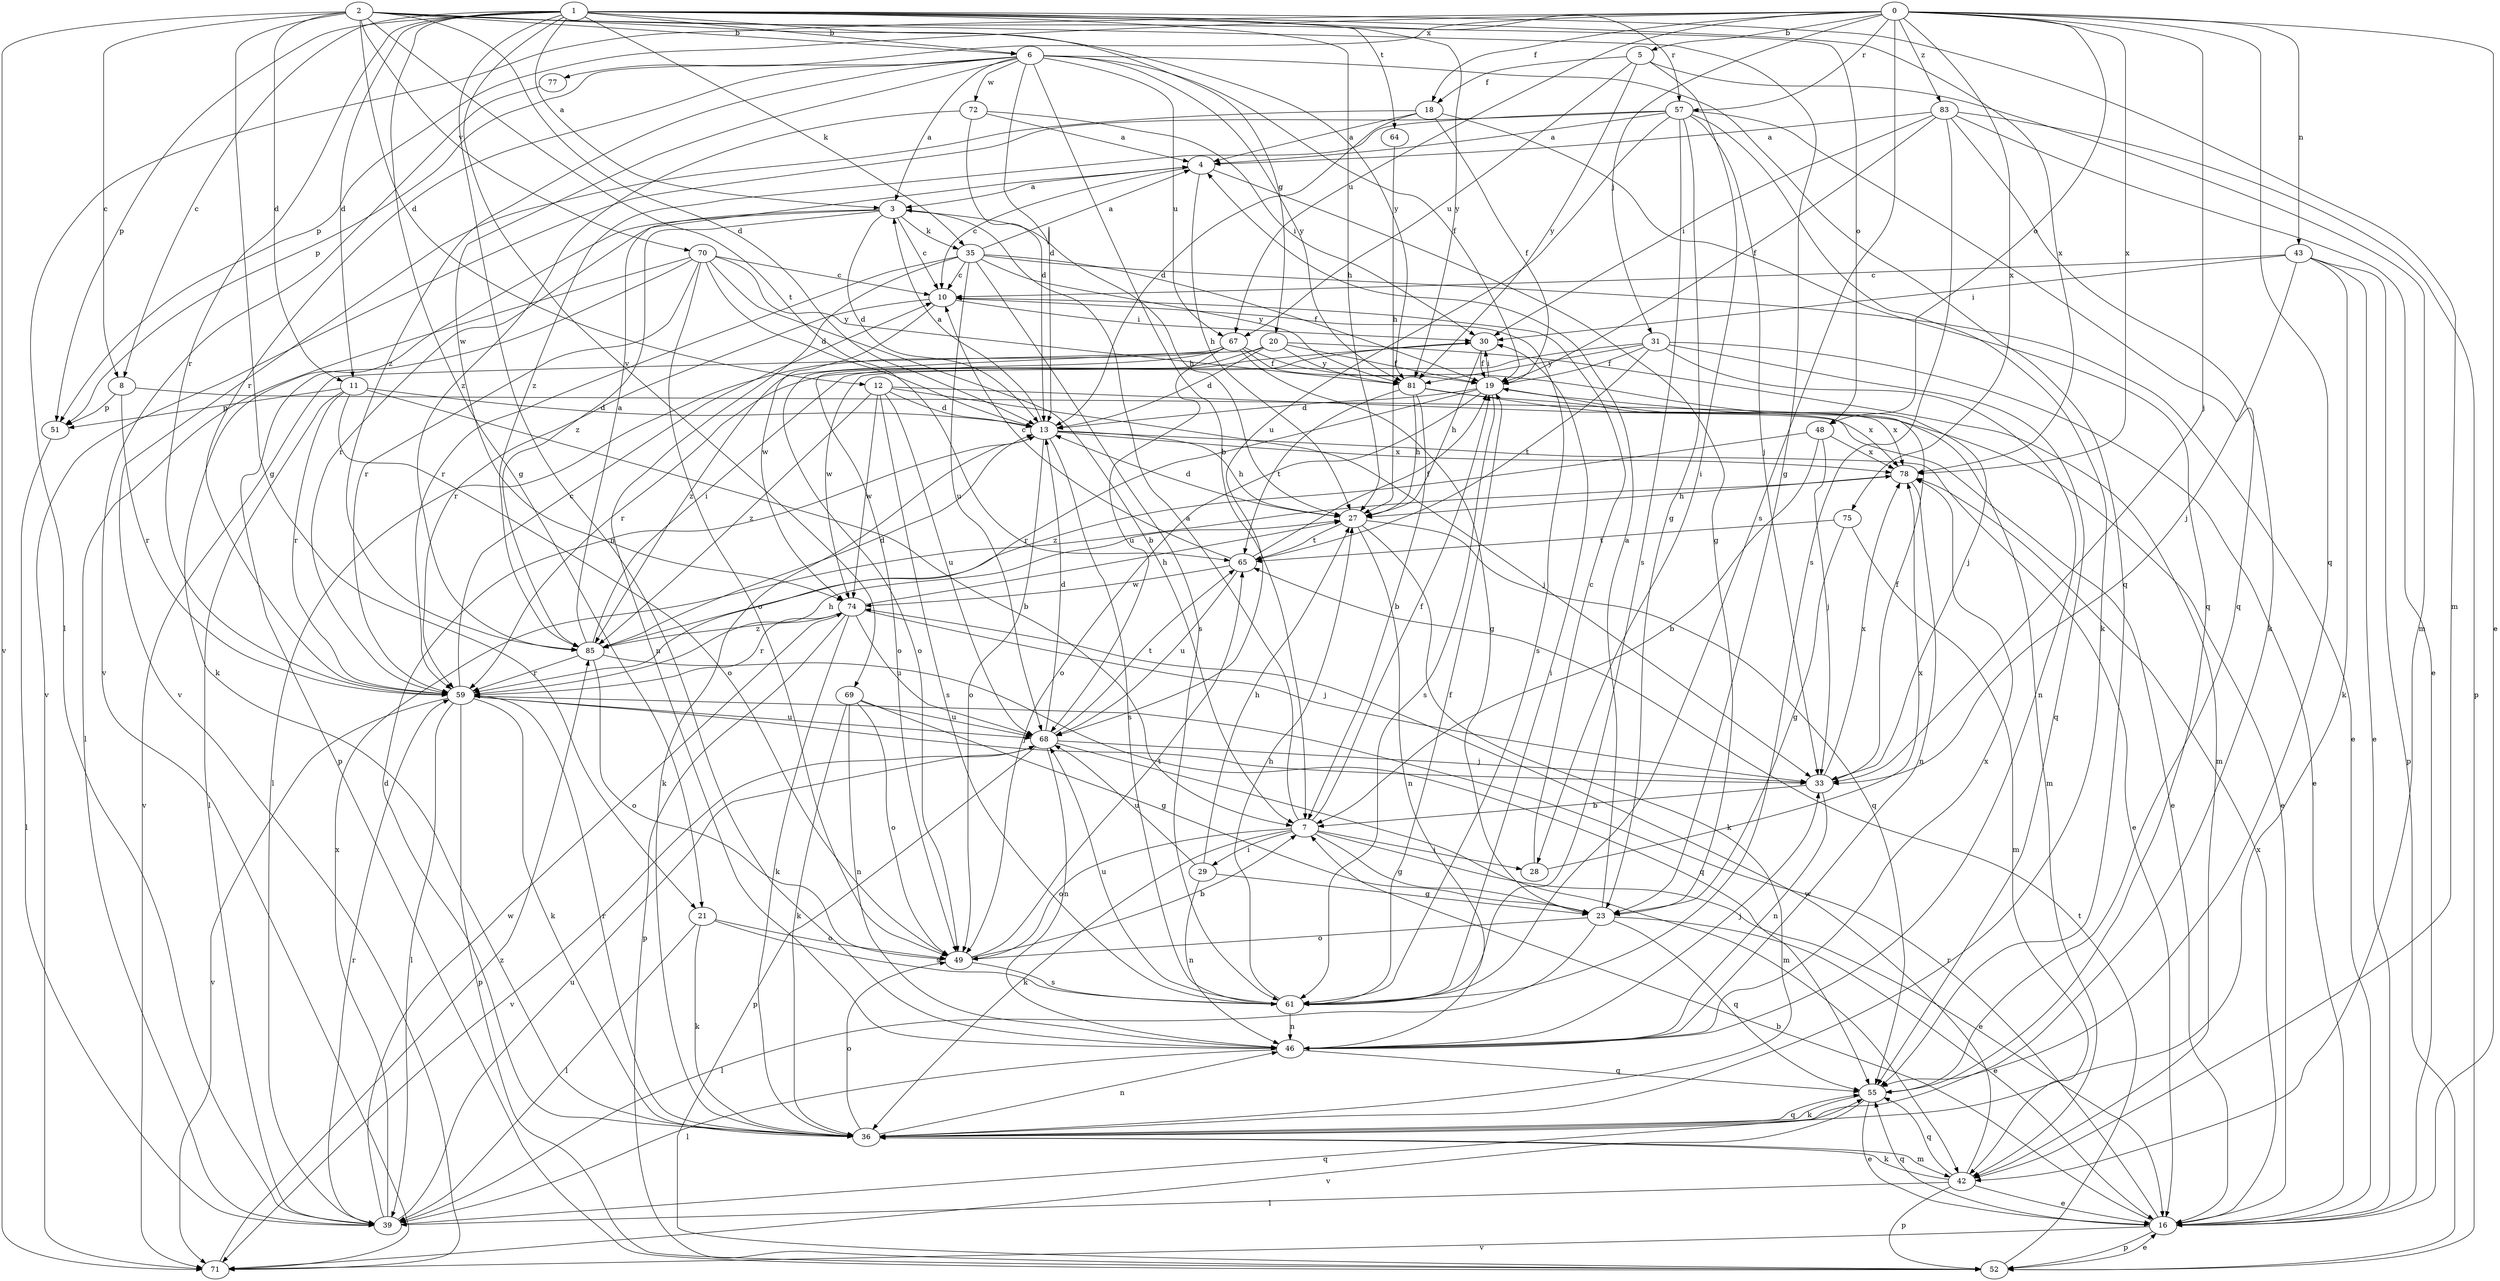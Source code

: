 strict digraph  {
0;
1;
2;
3;
4;
5;
6;
7;
8;
10;
11;
12;
13;
16;
18;
19;
20;
21;
23;
27;
28;
29;
30;
31;
33;
35;
36;
39;
42;
43;
46;
48;
49;
51;
52;
55;
57;
59;
61;
64;
65;
67;
68;
69;
70;
71;
72;
74;
75;
77;
78;
81;
83;
85;
0 -> 5  [label=b];
0 -> 16  [label=e];
0 -> 18  [label=f];
0 -> 31  [label=j];
0 -> 33  [label=j];
0 -> 39  [label=l];
0 -> 43  [label=n];
0 -> 48  [label=o];
0 -> 51  [label=p];
0 -> 55  [label=q];
0 -> 57  [label=r];
0 -> 61  [label=s];
0 -> 67  [label=u];
0 -> 75  [label=x];
0 -> 77  [label=x];
0 -> 78  [label=x];
0 -> 83  [label=z];
1 -> 3  [label=a];
1 -> 6  [label=b];
1 -> 8  [label=c];
1 -> 11  [label=d];
1 -> 20  [label=g];
1 -> 21  [label=g];
1 -> 27  [label=h];
1 -> 35  [label=k];
1 -> 42  [label=m];
1 -> 46  [label=n];
1 -> 51  [label=p];
1 -> 57  [label=r];
1 -> 59  [label=r];
1 -> 64  [label=t];
1 -> 69  [label=v];
1 -> 78  [label=x];
1 -> 81  [label=y];
2 -> 6  [label=b];
2 -> 8  [label=c];
2 -> 11  [label=d];
2 -> 12  [label=d];
2 -> 13  [label=d];
2 -> 21  [label=g];
2 -> 23  [label=g];
2 -> 48  [label=o];
2 -> 65  [label=t];
2 -> 70  [label=v];
2 -> 71  [label=v];
2 -> 81  [label=y];
3 -> 10  [label=c];
3 -> 13  [label=d];
3 -> 27  [label=h];
3 -> 35  [label=k];
3 -> 36  [label=k];
3 -> 59  [label=r];
3 -> 85  [label=z];
4 -> 3  [label=a];
4 -> 10  [label=c];
4 -> 23  [label=g];
4 -> 27  [label=h];
5 -> 18  [label=f];
5 -> 28  [label=i];
5 -> 42  [label=m];
5 -> 67  [label=u];
5 -> 81  [label=y];
6 -> 3  [label=a];
6 -> 7  [label=b];
6 -> 13  [label=d];
6 -> 19  [label=f];
6 -> 51  [label=p];
6 -> 55  [label=q];
6 -> 59  [label=r];
6 -> 67  [label=u];
6 -> 72  [label=w];
6 -> 74  [label=w];
6 -> 81  [label=y];
6 -> 85  [label=z];
7 -> 3  [label=a];
7 -> 16  [label=e];
7 -> 19  [label=f];
7 -> 23  [label=g];
7 -> 28  [label=i];
7 -> 29  [label=i];
7 -> 36  [label=k];
7 -> 49  [label=o];
8 -> 16  [label=e];
8 -> 51  [label=p];
8 -> 59  [label=r];
10 -> 30  [label=i];
10 -> 59  [label=r];
10 -> 61  [label=s];
10 -> 74  [label=w];
11 -> 7  [label=b];
11 -> 13  [label=d];
11 -> 39  [label=l];
11 -> 49  [label=o];
11 -> 51  [label=p];
11 -> 59  [label=r];
12 -> 13  [label=d];
12 -> 16  [label=e];
12 -> 33  [label=j];
12 -> 61  [label=s];
12 -> 68  [label=u];
12 -> 74  [label=w];
12 -> 85  [label=z];
13 -> 3  [label=a];
13 -> 16  [label=e];
13 -> 27  [label=h];
13 -> 36  [label=k];
13 -> 49  [label=o];
13 -> 61  [label=s];
13 -> 78  [label=x];
16 -> 7  [label=b];
16 -> 52  [label=p];
16 -> 55  [label=q];
16 -> 59  [label=r];
16 -> 71  [label=v];
16 -> 78  [label=x];
18 -> 4  [label=a];
18 -> 13  [label=d];
18 -> 19  [label=f];
18 -> 55  [label=q];
18 -> 71  [label=v];
19 -> 13  [label=d];
19 -> 30  [label=i];
19 -> 49  [label=o];
19 -> 59  [label=r];
19 -> 61  [label=s];
19 -> 78  [label=x];
20 -> 13  [label=d];
20 -> 19  [label=f];
20 -> 42  [label=m];
20 -> 49  [label=o];
20 -> 71  [label=v];
20 -> 81  [label=y];
21 -> 36  [label=k];
21 -> 39  [label=l];
21 -> 49  [label=o];
21 -> 61  [label=s];
23 -> 4  [label=a];
23 -> 16  [label=e];
23 -> 39  [label=l];
23 -> 49  [label=o];
23 -> 55  [label=q];
27 -> 13  [label=d];
27 -> 36  [label=k];
27 -> 46  [label=n];
27 -> 55  [label=q];
27 -> 65  [label=t];
28 -> 10  [label=c];
28 -> 78  [label=x];
29 -> 23  [label=g];
29 -> 27  [label=h];
29 -> 46  [label=n];
29 -> 68  [label=u];
30 -> 19  [label=f];
30 -> 27  [label=h];
30 -> 59  [label=r];
31 -> 16  [label=e];
31 -> 19  [label=f];
31 -> 46  [label=n];
31 -> 55  [label=q];
31 -> 65  [label=t];
31 -> 74  [label=w];
31 -> 81  [label=y];
33 -> 7  [label=b];
33 -> 19  [label=f];
33 -> 46  [label=n];
33 -> 78  [label=x];
35 -> 4  [label=a];
35 -> 10  [label=c];
35 -> 16  [label=e];
35 -> 19  [label=f];
35 -> 46  [label=n];
35 -> 59  [label=r];
35 -> 61  [label=s];
35 -> 68  [label=u];
35 -> 81  [label=y];
36 -> 13  [label=d];
36 -> 42  [label=m];
36 -> 46  [label=n];
36 -> 49  [label=o];
36 -> 55  [label=q];
36 -> 59  [label=r];
39 -> 55  [label=q];
39 -> 59  [label=r];
39 -> 68  [label=u];
39 -> 74  [label=w];
39 -> 78  [label=x];
42 -> 16  [label=e];
42 -> 36  [label=k];
42 -> 39  [label=l];
42 -> 52  [label=p];
42 -> 55  [label=q];
42 -> 74  [label=w];
43 -> 10  [label=c];
43 -> 16  [label=e];
43 -> 30  [label=i];
43 -> 33  [label=j];
43 -> 36  [label=k];
43 -> 52  [label=p];
46 -> 33  [label=j];
46 -> 39  [label=l];
46 -> 55  [label=q];
46 -> 78  [label=x];
48 -> 7  [label=b];
48 -> 33  [label=j];
48 -> 78  [label=x];
48 -> 85  [label=z];
49 -> 7  [label=b];
49 -> 61  [label=s];
49 -> 65  [label=t];
51 -> 39  [label=l];
52 -> 16  [label=e];
52 -> 65  [label=t];
55 -> 16  [label=e];
55 -> 36  [label=k];
55 -> 71  [label=v];
57 -> 4  [label=a];
57 -> 23  [label=g];
57 -> 33  [label=j];
57 -> 36  [label=k];
57 -> 55  [label=q];
57 -> 61  [label=s];
57 -> 68  [label=u];
57 -> 71  [label=v];
57 -> 85  [label=z];
59 -> 10  [label=c];
59 -> 27  [label=h];
59 -> 33  [label=j];
59 -> 36  [label=k];
59 -> 39  [label=l];
59 -> 52  [label=p];
59 -> 68  [label=u];
59 -> 71  [label=v];
61 -> 19  [label=f];
61 -> 27  [label=h];
61 -> 30  [label=i];
61 -> 46  [label=n];
61 -> 68  [label=u];
64 -> 27  [label=h];
65 -> 10  [label=c];
65 -> 19  [label=f];
65 -> 68  [label=u];
65 -> 74  [label=w];
67 -> 19  [label=f];
67 -> 23  [label=g];
67 -> 33  [label=j];
67 -> 39  [label=l];
67 -> 49  [label=o];
67 -> 68  [label=u];
67 -> 85  [label=z];
68 -> 13  [label=d];
68 -> 33  [label=j];
68 -> 42  [label=m];
68 -> 46  [label=n];
68 -> 52  [label=p];
68 -> 65  [label=t];
68 -> 71  [label=v];
69 -> 23  [label=g];
69 -> 36  [label=k];
69 -> 46  [label=n];
69 -> 49  [label=o];
69 -> 68  [label=u];
70 -> 7  [label=b];
70 -> 10  [label=c];
70 -> 13  [label=d];
70 -> 39  [label=l];
70 -> 49  [label=o];
70 -> 52  [label=p];
70 -> 59  [label=r];
70 -> 81  [label=y];
71 -> 85  [label=z];
72 -> 4  [label=a];
72 -> 13  [label=d];
72 -> 30  [label=i];
72 -> 85  [label=z];
74 -> 27  [label=h];
74 -> 33  [label=j];
74 -> 36  [label=k];
74 -> 52  [label=p];
74 -> 59  [label=r];
74 -> 68  [label=u];
74 -> 85  [label=z];
75 -> 23  [label=g];
75 -> 42  [label=m];
75 -> 65  [label=t];
77 -> 71  [label=v];
78 -> 27  [label=h];
78 -> 46  [label=n];
81 -> 7  [label=b];
81 -> 27  [label=h];
81 -> 42  [label=m];
81 -> 65  [label=t];
81 -> 78  [label=x];
83 -> 4  [label=a];
83 -> 16  [label=e];
83 -> 19  [label=f];
83 -> 30  [label=i];
83 -> 36  [label=k];
83 -> 52  [label=p];
83 -> 61  [label=s];
85 -> 4  [label=a];
85 -> 13  [label=d];
85 -> 30  [label=i];
85 -> 49  [label=o];
85 -> 55  [label=q];
85 -> 59  [label=r];
}
